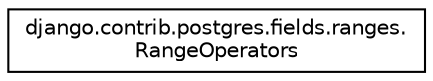 digraph "Graphical Class Hierarchy"
{
 // LATEX_PDF_SIZE
  edge [fontname="Helvetica",fontsize="10",labelfontname="Helvetica",labelfontsize="10"];
  node [fontname="Helvetica",fontsize="10",shape=record];
  rankdir="LR";
  Node0 [label="django.contrib.postgres.fields.ranges.\lRangeOperators",height=0.2,width=0.4,color="black", fillcolor="white", style="filled",URL="$d5/d61/classdjango_1_1contrib_1_1postgres_1_1fields_1_1ranges_1_1_range_operators.html",tooltip=" "];
}
